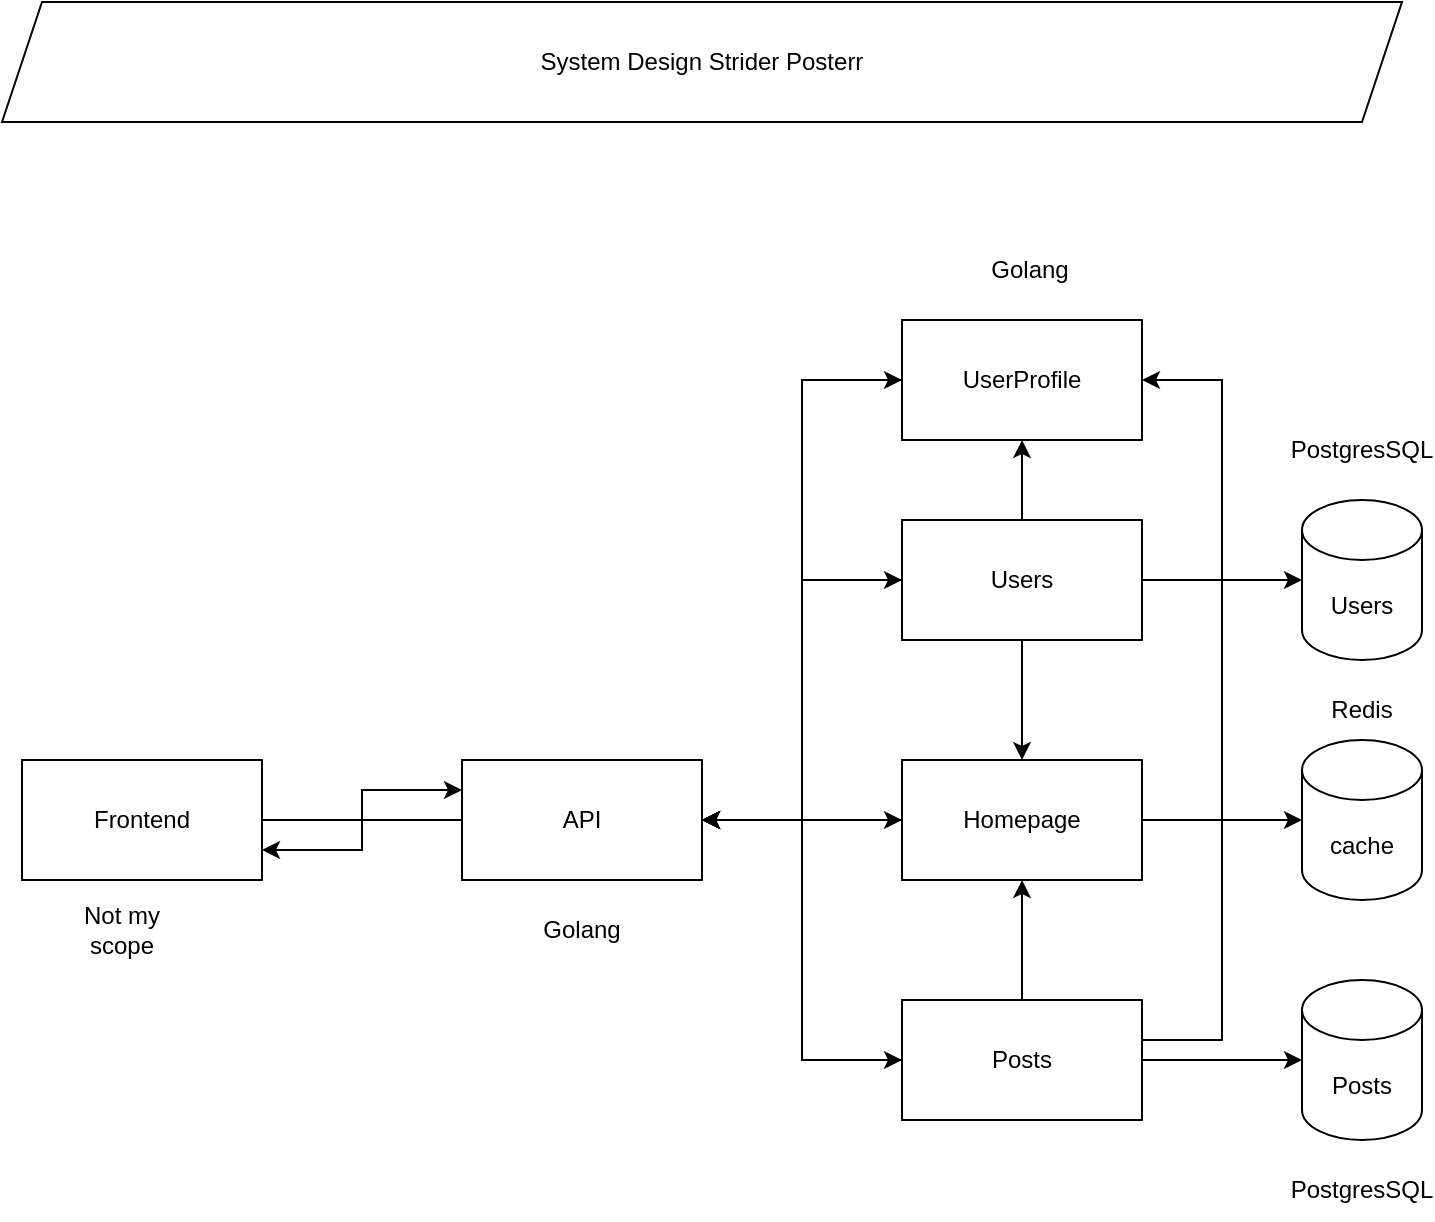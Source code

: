 <mxfile version="17.4.2" type="device"><diagram id="RIcsqjjMICOe6FDLI8vc" name="Página-1"><mxGraphModel dx="1125" dy="732" grid="1" gridSize="10" guides="1" tooltips="1" connect="1" arrows="1" fold="1" page="1" pageScale="1" pageWidth="1169" pageHeight="827" math="0" shadow="0"><root><mxCell id="0"/><mxCell id="1" parent="0"/><mxCell id="Vb2lXi3du0ue51nwOClg-4" style="edgeStyle=orthogonalEdgeStyle;rounded=0;orthogonalLoop=1;jettySize=auto;html=1;entryX=0;entryY=0.25;entryDx=0;entryDy=0;" edge="1" parent="1" source="Vb2lXi3du0ue51nwOClg-1" target="Vb2lXi3du0ue51nwOClg-2"><mxGeometry relative="1" as="geometry"/></mxCell><mxCell id="Vb2lXi3du0ue51nwOClg-1" value="Frontend" style="rounded=0;whiteSpace=wrap;html=1;" vertex="1" parent="1"><mxGeometry x="80" y="399" width="120" height="60" as="geometry"/></mxCell><mxCell id="Vb2lXi3du0ue51nwOClg-5" style="edgeStyle=orthogonalEdgeStyle;rounded=0;orthogonalLoop=1;jettySize=auto;html=1;entryX=1;entryY=0.75;entryDx=0;entryDy=0;" edge="1" parent="1" source="Vb2lXi3du0ue51nwOClg-2" target="Vb2lXi3du0ue51nwOClg-1"><mxGeometry relative="1" as="geometry"/></mxCell><mxCell id="Vb2lXi3du0ue51nwOClg-8" style="edgeStyle=orthogonalEdgeStyle;rounded=0;orthogonalLoop=1;jettySize=auto;html=1;entryX=0;entryY=0.5;entryDx=0;entryDy=0;" edge="1" parent="1" source="Vb2lXi3du0ue51nwOClg-2" target="Vb2lXi3du0ue51nwOClg-6"><mxGeometry relative="1" as="geometry"/></mxCell><mxCell id="Vb2lXi3du0ue51nwOClg-9" style="edgeStyle=orthogonalEdgeStyle;rounded=0;orthogonalLoop=1;jettySize=auto;html=1;entryX=0;entryY=0.5;entryDx=0;entryDy=0;" edge="1" parent="1" source="Vb2lXi3du0ue51nwOClg-2" target="Vb2lXi3du0ue51nwOClg-7"><mxGeometry relative="1" as="geometry"/></mxCell><mxCell id="Vb2lXi3du0ue51nwOClg-28" style="edgeStyle=orthogonalEdgeStyle;rounded=0;orthogonalLoop=1;jettySize=auto;html=1;entryX=0;entryY=0.5;entryDx=0;entryDy=0;" edge="1" parent="1" source="Vb2lXi3du0ue51nwOClg-2" target="Vb2lXi3du0ue51nwOClg-18"><mxGeometry relative="1" as="geometry"/></mxCell><mxCell id="Vb2lXi3du0ue51nwOClg-32" style="edgeStyle=orthogonalEdgeStyle;rounded=0;orthogonalLoop=1;jettySize=auto;html=1;entryX=0;entryY=0.5;entryDx=0;entryDy=0;" edge="1" parent="1" source="Vb2lXi3du0ue51nwOClg-2" target="Vb2lXi3du0ue51nwOClg-26"><mxGeometry relative="1" as="geometry"/></mxCell><mxCell id="Vb2lXi3du0ue51nwOClg-2" value="API" style="rounded=0;whiteSpace=wrap;html=1;" vertex="1" parent="1"><mxGeometry x="300" y="399" width="120" height="60" as="geometry"/></mxCell><mxCell id="Vb2lXi3du0ue51nwOClg-11" style="edgeStyle=orthogonalEdgeStyle;rounded=0;orthogonalLoop=1;jettySize=auto;html=1;entryX=1;entryY=0.5;entryDx=0;entryDy=0;" edge="1" parent="1" source="Vb2lXi3du0ue51nwOClg-6" target="Vb2lXi3du0ue51nwOClg-2"><mxGeometry relative="1" as="geometry"/></mxCell><mxCell id="Vb2lXi3du0ue51nwOClg-14" style="edgeStyle=orthogonalEdgeStyle;rounded=0;orthogonalLoop=1;jettySize=auto;html=1;entryX=0;entryY=0.5;entryDx=0;entryDy=0;entryPerimeter=0;" edge="1" parent="1" source="Vb2lXi3du0ue51nwOClg-6" target="Vb2lXi3du0ue51nwOClg-12"><mxGeometry relative="1" as="geometry"/></mxCell><mxCell id="Vb2lXi3du0ue51nwOClg-22" style="edgeStyle=orthogonalEdgeStyle;rounded=0;orthogonalLoop=1;jettySize=auto;html=1;entryX=0.5;entryY=0;entryDx=0;entryDy=0;" edge="1" parent="1" source="Vb2lXi3du0ue51nwOClg-6" target="Vb2lXi3du0ue51nwOClg-18"><mxGeometry relative="1" as="geometry"/></mxCell><mxCell id="Vb2lXi3du0ue51nwOClg-29" style="edgeStyle=orthogonalEdgeStyle;rounded=0;orthogonalLoop=1;jettySize=auto;html=1;entryX=0.5;entryY=1;entryDx=0;entryDy=0;" edge="1" parent="1" source="Vb2lXi3du0ue51nwOClg-6" target="Vb2lXi3du0ue51nwOClg-26"><mxGeometry relative="1" as="geometry"/></mxCell><mxCell id="Vb2lXi3du0ue51nwOClg-6" value="Users" style="rounded=0;whiteSpace=wrap;html=1;" vertex="1" parent="1"><mxGeometry x="520" y="279" width="120" height="60" as="geometry"/></mxCell><mxCell id="Vb2lXi3du0ue51nwOClg-10" style="edgeStyle=orthogonalEdgeStyle;rounded=0;orthogonalLoop=1;jettySize=auto;html=1;exitX=0;exitY=0.5;exitDx=0;exitDy=0;entryX=1;entryY=0.5;entryDx=0;entryDy=0;" edge="1" parent="1" source="Vb2lXi3du0ue51nwOClg-7" target="Vb2lXi3du0ue51nwOClg-2"><mxGeometry relative="1" as="geometry"/></mxCell><mxCell id="Vb2lXi3du0ue51nwOClg-15" style="edgeStyle=orthogonalEdgeStyle;rounded=0;orthogonalLoop=1;jettySize=auto;html=1;entryX=0;entryY=0.5;entryDx=0;entryDy=0;entryPerimeter=0;" edge="1" parent="1" source="Vb2lXi3du0ue51nwOClg-7" target="Vb2lXi3du0ue51nwOClg-13"><mxGeometry relative="1" as="geometry"/></mxCell><mxCell id="Vb2lXi3du0ue51nwOClg-21" style="edgeStyle=orthogonalEdgeStyle;rounded=0;orthogonalLoop=1;jettySize=auto;html=1;entryX=0.5;entryY=1;entryDx=0;entryDy=0;" edge="1" parent="1" source="Vb2lXi3du0ue51nwOClg-7" target="Vb2lXi3du0ue51nwOClg-18"><mxGeometry relative="1" as="geometry"/></mxCell><mxCell id="Vb2lXi3du0ue51nwOClg-30" style="edgeStyle=orthogonalEdgeStyle;rounded=0;orthogonalLoop=1;jettySize=auto;html=1;entryX=1;entryY=0.5;entryDx=0;entryDy=0;" edge="1" parent="1" source="Vb2lXi3du0ue51nwOClg-7" target="Vb2lXi3du0ue51nwOClg-26"><mxGeometry relative="1" as="geometry"><Array as="points"><mxPoint x="680" y="539"/><mxPoint x="680" y="209"/></Array></mxGeometry></mxCell><mxCell id="Vb2lXi3du0ue51nwOClg-7" value="Posts" style="rounded=0;whiteSpace=wrap;html=1;" vertex="1" parent="1"><mxGeometry x="520" y="519" width="120" height="60" as="geometry"/></mxCell><mxCell id="Vb2lXi3du0ue51nwOClg-12" value="Users" style="shape=cylinder3;whiteSpace=wrap;html=1;boundedLbl=1;backgroundOutline=1;size=15;" vertex="1" parent="1"><mxGeometry x="720" y="269" width="60" height="80" as="geometry"/></mxCell><mxCell id="Vb2lXi3du0ue51nwOClg-13" value="Posts" style="shape=cylinder3;whiteSpace=wrap;html=1;boundedLbl=1;backgroundOutline=1;size=15;" vertex="1" parent="1"><mxGeometry x="720" y="509" width="60" height="80" as="geometry"/></mxCell><mxCell id="Vb2lXi3du0ue51nwOClg-23" style="edgeStyle=orthogonalEdgeStyle;rounded=0;orthogonalLoop=1;jettySize=auto;html=1;entryX=1;entryY=0.5;entryDx=0;entryDy=0;" edge="1" parent="1" source="Vb2lXi3du0ue51nwOClg-18" target="Vb2lXi3du0ue51nwOClg-2"><mxGeometry relative="1" as="geometry"/></mxCell><mxCell id="Vb2lXi3du0ue51nwOClg-25" style="edgeStyle=orthogonalEdgeStyle;rounded=0;orthogonalLoop=1;jettySize=auto;html=1;entryX=0;entryY=0.5;entryDx=0;entryDy=0;entryPerimeter=0;" edge="1" parent="1" source="Vb2lXi3du0ue51nwOClg-18" target="Vb2lXi3du0ue51nwOClg-24"><mxGeometry relative="1" as="geometry"/></mxCell><mxCell id="Vb2lXi3du0ue51nwOClg-27" style="edgeStyle=orthogonalEdgeStyle;rounded=0;orthogonalLoop=1;jettySize=auto;html=1;entryX=1;entryY=0.5;entryDx=0;entryDy=0;" edge="1" parent="1" source="Vb2lXi3du0ue51nwOClg-18" target="Vb2lXi3du0ue51nwOClg-2"><mxGeometry relative="1" as="geometry"/></mxCell><mxCell id="Vb2lXi3du0ue51nwOClg-18" value="Homepage" style="rounded=0;whiteSpace=wrap;html=1;" vertex="1" parent="1"><mxGeometry x="520" y="399" width="120" height="60" as="geometry"/></mxCell><mxCell id="Vb2lXi3du0ue51nwOClg-24" value="cache" style="shape=cylinder3;whiteSpace=wrap;html=1;boundedLbl=1;backgroundOutline=1;size=15;" vertex="1" parent="1"><mxGeometry x="720" y="389" width="60" height="80" as="geometry"/></mxCell><mxCell id="Vb2lXi3du0ue51nwOClg-31" style="edgeStyle=orthogonalEdgeStyle;rounded=0;orthogonalLoop=1;jettySize=auto;html=1;entryX=1;entryY=0.5;entryDx=0;entryDy=0;" edge="1" parent="1" source="Vb2lXi3du0ue51nwOClg-26" target="Vb2lXi3du0ue51nwOClg-2"><mxGeometry relative="1" as="geometry"/></mxCell><mxCell id="Vb2lXi3du0ue51nwOClg-26" value="UserProfile" style="rounded=0;whiteSpace=wrap;html=1;" vertex="1" parent="1"><mxGeometry x="520" y="179" width="120" height="60" as="geometry"/></mxCell><mxCell id="Vb2lXi3du0ue51nwOClg-33" value="Not my scope" style="text;html=1;strokeColor=none;fillColor=none;align=center;verticalAlign=middle;whiteSpace=wrap;rounded=0;" vertex="1" parent="1"><mxGeometry x="100" y="469" width="60" height="30" as="geometry"/></mxCell><mxCell id="Vb2lXi3du0ue51nwOClg-34" value="Golang" style="text;html=1;strokeColor=none;fillColor=none;align=center;verticalAlign=middle;whiteSpace=wrap;rounded=0;" vertex="1" parent="1"><mxGeometry x="330" y="469" width="60" height="30" as="geometry"/></mxCell><mxCell id="Vb2lXi3du0ue51nwOClg-35" value="Golang" style="text;html=1;strokeColor=none;fillColor=none;align=center;verticalAlign=middle;whiteSpace=wrap;rounded=0;" vertex="1" parent="1"><mxGeometry x="554" y="139" width="60" height="30" as="geometry"/></mxCell><mxCell id="Vb2lXi3du0ue51nwOClg-36" value="PostgresSQL" style="text;html=1;strokeColor=none;fillColor=none;align=center;verticalAlign=middle;whiteSpace=wrap;rounded=0;" vertex="1" parent="1"><mxGeometry x="720" y="229" width="60" height="30" as="geometry"/></mxCell><mxCell id="Vb2lXi3du0ue51nwOClg-37" value="PostgresSQL" style="text;html=1;strokeColor=none;fillColor=none;align=center;verticalAlign=middle;whiteSpace=wrap;rounded=0;" vertex="1" parent="1"><mxGeometry x="720" y="599" width="60" height="30" as="geometry"/></mxCell><mxCell id="Vb2lXi3du0ue51nwOClg-38" value="Redis" style="text;html=1;strokeColor=none;fillColor=none;align=center;verticalAlign=middle;whiteSpace=wrap;rounded=0;" vertex="1" parent="1"><mxGeometry x="720" y="359" width="60" height="30" as="geometry"/></mxCell><mxCell id="Vb2lXi3du0ue51nwOClg-41" value="System Design Strider Posterr" style="shape=parallelogram;perimeter=parallelogramPerimeter;whiteSpace=wrap;html=1;fixedSize=1;gradientColor=none;" vertex="1" parent="1"><mxGeometry x="70" y="20" width="700" height="60" as="geometry"/></mxCell></root></mxGraphModel></diagram></mxfile>